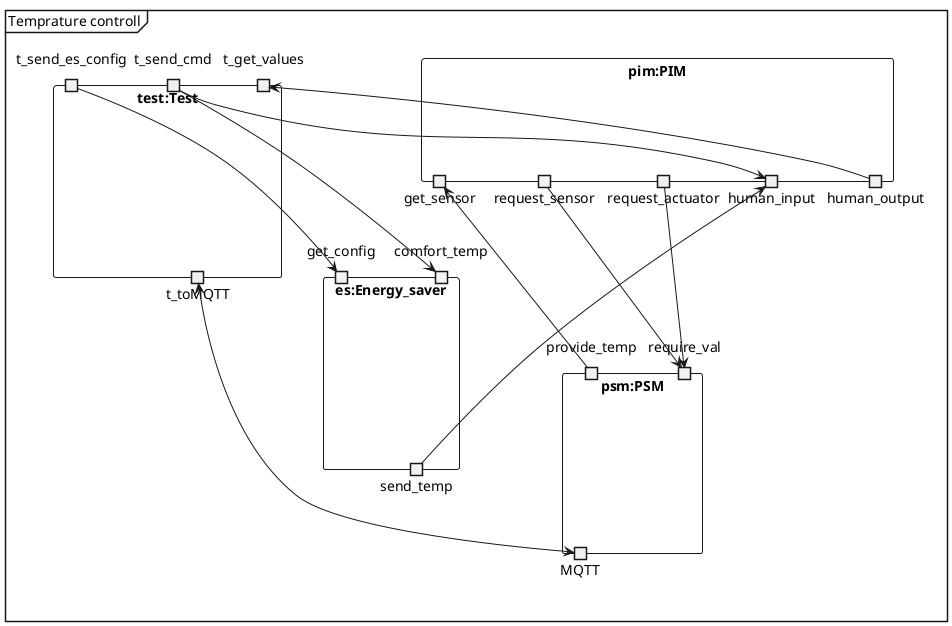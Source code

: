 @startuml Temprature controll
mainframe Temprature controll

'PIM
rectangle pim:PIM {
    'left
    portout get_sensor
    portout request_sensor
    portout request_actuator
    
    'right
    portout human_output
    portout human_input
}

'PSM
rectangle psm:PSM {
    'left
    portin provide_temp
    portin require_val

    'right
    portout MQTT
}

'Energy saver
rectangle es:Energy_saver {
    portin comfort_temp
    portin get_config
    
    portout send_temp
}

'Test thing
rectangle test:Test {
    portin t_send_es_config
    portin t_get_values
    portin t_send_cmd

    portout t_toMQTT
}

'Human
t_send_cmd --> human_input

t_send_cmd ---> comfort_temp
t_send_es_config ---> get_config

'PIM
human_output ---> t_get_values
request_sensor ---> require_val
request_actuator ---> require_val

'PSM
provide_temp --> get_sensor

'MQTT
t_toMQTT <--> MQTT

'Energy saver
send_temp ---> human_input

@enduml